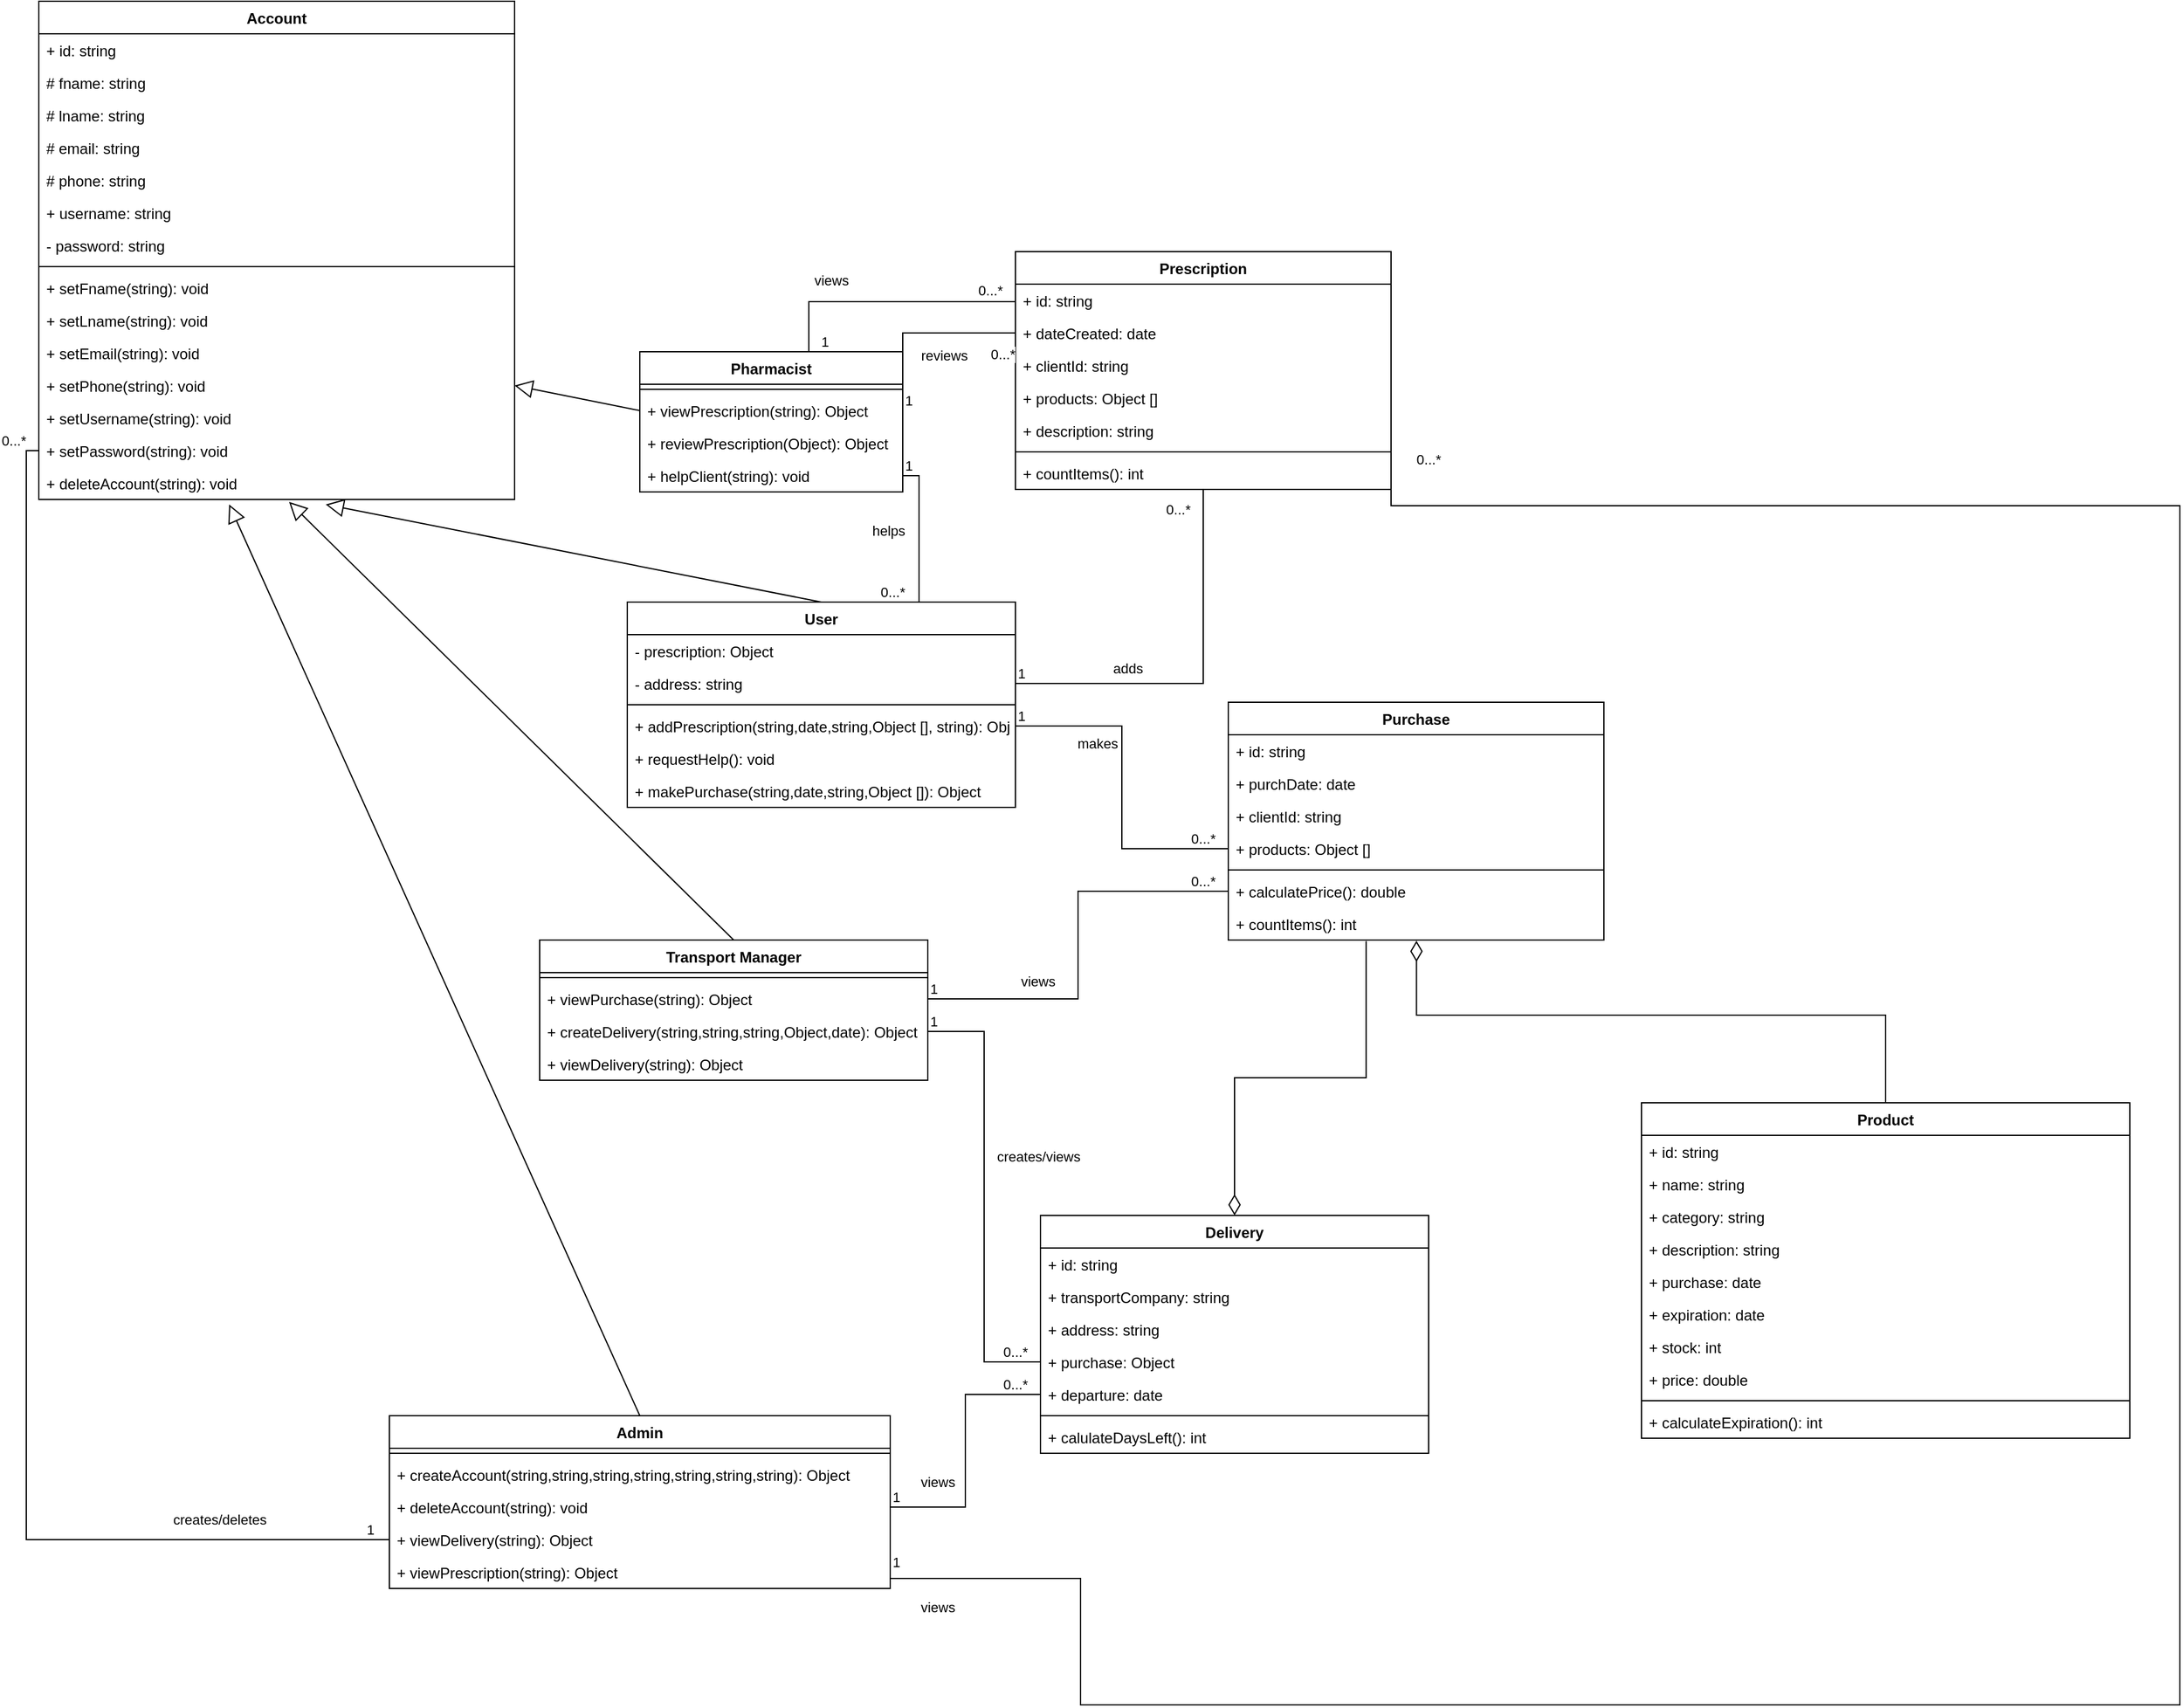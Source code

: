 <mxfile version="20.0.1" type="device"><diagram id="mi-vCUBRjk1Mm5jkeAmJ" name="Page-1"><mxGraphModel dx="2297" dy="1903" grid="1" gridSize="10" guides="1" tooltips="1" connect="1" arrows="1" fold="1" page="1" pageScale="1" pageWidth="850" pageHeight="1100" math="0" shadow="0"><root><mxCell id="0"/><mxCell id="1" parent="0"/><mxCell id="I4_qRqQ1mQIRW6A-MYFn-121" value="Account" style="swimlane;fontStyle=1;align=center;verticalAlign=top;childLayout=stackLayout;horizontal=1;startSize=26;horizontalStack=0;resizeParent=1;resizeParentMax=0;resizeLast=0;collapsible=1;marginBottom=0;" vertex="1" parent="1"><mxGeometry x="-580" y="-210" width="380" height="398" as="geometry"/></mxCell><mxCell id="I4_qRqQ1mQIRW6A-MYFn-122" value="+ id: string" style="text;strokeColor=none;fillColor=none;align=left;verticalAlign=top;spacingLeft=4;spacingRight=4;overflow=hidden;rotatable=0;points=[[0,0.5],[1,0.5]];portConstraint=eastwest;" vertex="1" parent="I4_qRqQ1mQIRW6A-MYFn-121"><mxGeometry y="26" width="380" height="26" as="geometry"/></mxCell><mxCell id="I4_qRqQ1mQIRW6A-MYFn-123" value="# fname: string" style="text;strokeColor=none;fillColor=none;align=left;verticalAlign=top;spacingLeft=4;spacingRight=4;overflow=hidden;rotatable=0;points=[[0,0.5],[1,0.5]];portConstraint=eastwest;" vertex="1" parent="I4_qRqQ1mQIRW6A-MYFn-121"><mxGeometry y="52" width="380" height="26" as="geometry"/></mxCell><mxCell id="I4_qRqQ1mQIRW6A-MYFn-124" value="# lname: string" style="text;strokeColor=none;fillColor=none;align=left;verticalAlign=top;spacingLeft=4;spacingRight=4;overflow=hidden;rotatable=0;points=[[0,0.5],[1,0.5]];portConstraint=eastwest;" vertex="1" parent="I4_qRqQ1mQIRW6A-MYFn-121"><mxGeometry y="78" width="380" height="26" as="geometry"/></mxCell><mxCell id="I4_qRqQ1mQIRW6A-MYFn-125" value="# email: string" style="text;strokeColor=none;fillColor=none;align=left;verticalAlign=top;spacingLeft=4;spacingRight=4;overflow=hidden;rotatable=0;points=[[0,0.5],[1,0.5]];portConstraint=eastwest;" vertex="1" parent="I4_qRqQ1mQIRW6A-MYFn-121"><mxGeometry y="104" width="380" height="26" as="geometry"/></mxCell><mxCell id="I4_qRqQ1mQIRW6A-MYFn-126" value="# phone: string" style="text;strokeColor=none;fillColor=none;align=left;verticalAlign=top;spacingLeft=4;spacingRight=4;overflow=hidden;rotatable=0;points=[[0,0.5],[1,0.5]];portConstraint=eastwest;" vertex="1" parent="I4_qRqQ1mQIRW6A-MYFn-121"><mxGeometry y="130" width="380" height="26" as="geometry"/></mxCell><mxCell id="I4_qRqQ1mQIRW6A-MYFn-127" value="+ username: string" style="text;strokeColor=none;fillColor=none;align=left;verticalAlign=top;spacingLeft=4;spacingRight=4;overflow=hidden;rotatable=0;points=[[0,0.5],[1,0.5]];portConstraint=eastwest;" vertex="1" parent="I4_qRqQ1mQIRW6A-MYFn-121"><mxGeometry y="156" width="380" height="26" as="geometry"/></mxCell><mxCell id="I4_qRqQ1mQIRW6A-MYFn-128" value="- password: string" style="text;strokeColor=none;fillColor=none;align=left;verticalAlign=top;spacingLeft=4;spacingRight=4;overflow=hidden;rotatable=0;points=[[0,0.5],[1,0.5]];portConstraint=eastwest;" vertex="1" parent="I4_qRqQ1mQIRW6A-MYFn-121"><mxGeometry y="182" width="380" height="26" as="geometry"/></mxCell><mxCell id="I4_qRqQ1mQIRW6A-MYFn-129" value="" style="line;strokeWidth=1;fillColor=none;align=left;verticalAlign=middle;spacingTop=-1;spacingLeft=3;spacingRight=3;rotatable=0;labelPosition=right;points=[];portConstraint=eastwest;" vertex="1" parent="I4_qRqQ1mQIRW6A-MYFn-121"><mxGeometry y="208" width="380" height="8" as="geometry"/></mxCell><mxCell id="I4_qRqQ1mQIRW6A-MYFn-130" value="+ setFname(string): void" style="text;strokeColor=none;fillColor=none;align=left;verticalAlign=top;spacingLeft=4;spacingRight=4;overflow=hidden;rotatable=0;points=[[0,0.5],[1,0.5]];portConstraint=eastwest;" vertex="1" parent="I4_qRqQ1mQIRW6A-MYFn-121"><mxGeometry y="216" width="380" height="26" as="geometry"/></mxCell><mxCell id="I4_qRqQ1mQIRW6A-MYFn-131" value="+ setLname(string): void" style="text;strokeColor=none;fillColor=none;align=left;verticalAlign=top;spacingLeft=4;spacingRight=4;overflow=hidden;rotatable=0;points=[[0,0.5],[1,0.5]];portConstraint=eastwest;" vertex="1" parent="I4_qRqQ1mQIRW6A-MYFn-121"><mxGeometry y="242" width="380" height="26" as="geometry"/></mxCell><mxCell id="I4_qRqQ1mQIRW6A-MYFn-132" value="+ setEmail(string): void" style="text;strokeColor=none;fillColor=none;align=left;verticalAlign=top;spacingLeft=4;spacingRight=4;overflow=hidden;rotatable=0;points=[[0,0.5],[1,0.5]];portConstraint=eastwest;" vertex="1" parent="I4_qRqQ1mQIRW6A-MYFn-121"><mxGeometry y="268" width="380" height="26" as="geometry"/></mxCell><mxCell id="I4_qRqQ1mQIRW6A-MYFn-133" value="+ setPhone(string): void" style="text;strokeColor=none;fillColor=none;align=left;verticalAlign=top;spacingLeft=4;spacingRight=4;overflow=hidden;rotatable=0;points=[[0,0.5],[1,0.5]];portConstraint=eastwest;" vertex="1" parent="I4_qRqQ1mQIRW6A-MYFn-121"><mxGeometry y="294" width="380" height="26" as="geometry"/></mxCell><mxCell id="I4_qRqQ1mQIRW6A-MYFn-134" value="+ setUsername(string): void" style="text;strokeColor=none;fillColor=none;align=left;verticalAlign=top;spacingLeft=4;spacingRight=4;overflow=hidden;rotatable=0;points=[[0,0.5],[1,0.5]];portConstraint=eastwest;" vertex="1" parent="I4_qRqQ1mQIRW6A-MYFn-121"><mxGeometry y="320" width="380" height="26" as="geometry"/></mxCell><mxCell id="I4_qRqQ1mQIRW6A-MYFn-135" value="+ setPassword(string): void" style="text;strokeColor=none;fillColor=none;align=left;verticalAlign=top;spacingLeft=4;spacingRight=4;overflow=hidden;rotatable=0;points=[[0,0.5],[1,0.5]];portConstraint=eastwest;" vertex="1" parent="I4_qRqQ1mQIRW6A-MYFn-121"><mxGeometry y="346" width="380" height="26" as="geometry"/></mxCell><mxCell id="I4_qRqQ1mQIRW6A-MYFn-136" value="+ deleteAccount(string): void" style="text;strokeColor=none;fillColor=none;align=left;verticalAlign=top;spacingLeft=4;spacingRight=4;overflow=hidden;rotatable=0;points=[[0,0.5],[1,0.5]];portConstraint=eastwest;" vertex="1" parent="I4_qRqQ1mQIRW6A-MYFn-121"><mxGeometry y="372" width="380" height="26" as="geometry"/></mxCell><mxCell id="I4_qRqQ1mQIRW6A-MYFn-137" value="Delivery" style="swimlane;fontStyle=1;align=center;verticalAlign=top;childLayout=stackLayout;horizontal=1;startSize=26;horizontalStack=0;resizeParent=1;resizeParentMax=0;resizeLast=0;collapsible=1;marginBottom=0;" vertex="1" parent="1"><mxGeometry x="220" y="760" width="310" height="190" as="geometry"/></mxCell><mxCell id="I4_qRqQ1mQIRW6A-MYFn-138" value="+ id: string" style="text;strokeColor=none;fillColor=none;align=left;verticalAlign=top;spacingLeft=4;spacingRight=4;overflow=hidden;rotatable=0;points=[[0,0.5],[1,0.5]];portConstraint=eastwest;" vertex="1" parent="I4_qRqQ1mQIRW6A-MYFn-137"><mxGeometry y="26" width="310" height="26" as="geometry"/></mxCell><mxCell id="I4_qRqQ1mQIRW6A-MYFn-139" value="+ transportCompany: string" style="text;strokeColor=none;fillColor=none;align=left;verticalAlign=top;spacingLeft=4;spacingRight=4;overflow=hidden;rotatable=0;points=[[0,0.5],[1,0.5]];portConstraint=eastwest;" vertex="1" parent="I4_qRqQ1mQIRW6A-MYFn-137"><mxGeometry y="52" width="310" height="26" as="geometry"/></mxCell><mxCell id="I4_qRqQ1mQIRW6A-MYFn-140" value="+ address: string" style="text;strokeColor=none;fillColor=none;align=left;verticalAlign=top;spacingLeft=4;spacingRight=4;overflow=hidden;rotatable=0;points=[[0,0.5],[1,0.5]];portConstraint=eastwest;" vertex="1" parent="I4_qRqQ1mQIRW6A-MYFn-137"><mxGeometry y="78" width="310" height="26" as="geometry"/></mxCell><mxCell id="I4_qRqQ1mQIRW6A-MYFn-141" value="+ purchase: Object" style="text;strokeColor=none;fillColor=none;align=left;verticalAlign=top;spacingLeft=4;spacingRight=4;overflow=hidden;rotatable=0;points=[[0,0.5],[1,0.5]];portConstraint=eastwest;" vertex="1" parent="I4_qRqQ1mQIRW6A-MYFn-137"><mxGeometry y="104" width="310" height="26" as="geometry"/></mxCell><mxCell id="I4_qRqQ1mQIRW6A-MYFn-142" value="+ departure: date" style="text;strokeColor=none;fillColor=none;align=left;verticalAlign=top;spacingLeft=4;spacingRight=4;overflow=hidden;rotatable=0;points=[[0,0.5],[1,0.5]];portConstraint=eastwest;" vertex="1" parent="I4_qRqQ1mQIRW6A-MYFn-137"><mxGeometry y="130" width="310" height="26" as="geometry"/></mxCell><mxCell id="I4_qRqQ1mQIRW6A-MYFn-143" value="" style="line;strokeWidth=1;fillColor=none;align=left;verticalAlign=middle;spacingTop=-1;spacingLeft=3;spacingRight=3;rotatable=0;labelPosition=right;points=[];portConstraint=eastwest;" vertex="1" parent="I4_qRqQ1mQIRW6A-MYFn-137"><mxGeometry y="156" width="310" height="8" as="geometry"/></mxCell><mxCell id="I4_qRqQ1mQIRW6A-MYFn-144" value="+ calulateDaysLeft(): int" style="text;strokeColor=none;fillColor=none;align=left;verticalAlign=top;spacingLeft=4;spacingRight=4;overflow=hidden;rotatable=0;points=[[0,0.5],[1,0.5]];portConstraint=eastwest;" vertex="1" parent="I4_qRqQ1mQIRW6A-MYFn-137"><mxGeometry y="164" width="310" height="26" as="geometry"/></mxCell><mxCell id="I4_qRqQ1mQIRW6A-MYFn-145" value="Purchase" style="swimlane;fontStyle=1;align=center;verticalAlign=top;childLayout=stackLayout;horizontal=1;startSize=26;horizontalStack=0;resizeParent=1;resizeParentMax=0;resizeLast=0;collapsible=1;marginBottom=0;" vertex="1" parent="1"><mxGeometry x="370" y="350" width="300" height="190" as="geometry"/></mxCell><mxCell id="I4_qRqQ1mQIRW6A-MYFn-146" value="+ id: string" style="text;strokeColor=none;fillColor=none;align=left;verticalAlign=top;spacingLeft=4;spacingRight=4;overflow=hidden;rotatable=0;points=[[0,0.5],[1,0.5]];portConstraint=eastwest;" vertex="1" parent="I4_qRqQ1mQIRW6A-MYFn-145"><mxGeometry y="26" width="300" height="26" as="geometry"/></mxCell><mxCell id="I4_qRqQ1mQIRW6A-MYFn-147" value="+ purchDate: date" style="text;strokeColor=none;fillColor=none;align=left;verticalAlign=top;spacingLeft=4;spacingRight=4;overflow=hidden;rotatable=0;points=[[0,0.5],[1,0.5]];portConstraint=eastwest;" vertex="1" parent="I4_qRqQ1mQIRW6A-MYFn-145"><mxGeometry y="52" width="300" height="26" as="geometry"/></mxCell><mxCell id="I4_qRqQ1mQIRW6A-MYFn-148" value="+ clientId: string" style="text;strokeColor=none;fillColor=none;align=left;verticalAlign=top;spacingLeft=4;spacingRight=4;overflow=hidden;rotatable=0;points=[[0,0.5],[1,0.5]];portConstraint=eastwest;" vertex="1" parent="I4_qRqQ1mQIRW6A-MYFn-145"><mxGeometry y="78" width="300" height="26" as="geometry"/></mxCell><mxCell id="I4_qRqQ1mQIRW6A-MYFn-149" value="+ products: Object []" style="text;strokeColor=none;fillColor=none;align=left;verticalAlign=top;spacingLeft=4;spacingRight=4;overflow=hidden;rotatable=0;points=[[0,0.5],[1,0.5]];portConstraint=eastwest;" vertex="1" parent="I4_qRqQ1mQIRW6A-MYFn-145"><mxGeometry y="104" width="300" height="26" as="geometry"/></mxCell><mxCell id="I4_qRqQ1mQIRW6A-MYFn-150" value="" style="line;strokeWidth=1;fillColor=none;align=left;verticalAlign=middle;spacingTop=-1;spacingLeft=3;spacingRight=3;rotatable=0;labelPosition=right;points=[];portConstraint=eastwest;" vertex="1" parent="I4_qRqQ1mQIRW6A-MYFn-145"><mxGeometry y="130" width="300" height="8" as="geometry"/></mxCell><mxCell id="I4_qRqQ1mQIRW6A-MYFn-151" value="+ calculatePrice(): double" style="text;strokeColor=none;fillColor=none;align=left;verticalAlign=top;spacingLeft=4;spacingRight=4;overflow=hidden;rotatable=0;points=[[0,0.5],[1,0.5]];portConstraint=eastwest;" vertex="1" parent="I4_qRqQ1mQIRW6A-MYFn-145"><mxGeometry y="138" width="300" height="26" as="geometry"/></mxCell><mxCell id="I4_qRqQ1mQIRW6A-MYFn-152" value="+ countItems(): int" style="text;strokeColor=none;fillColor=none;align=left;verticalAlign=top;spacingLeft=4;spacingRight=4;overflow=hidden;rotatable=0;points=[[0,0.5],[1,0.5]];portConstraint=eastwest;" vertex="1" parent="I4_qRqQ1mQIRW6A-MYFn-145"><mxGeometry y="164" width="300" height="26" as="geometry"/></mxCell><mxCell id="I4_qRqQ1mQIRW6A-MYFn-153" value="Product" style="swimlane;fontStyle=1;align=center;verticalAlign=top;childLayout=stackLayout;horizontal=1;startSize=26;horizontalStack=0;resizeParent=1;resizeParentMax=0;resizeLast=0;collapsible=1;marginBottom=0;" vertex="1" parent="1"><mxGeometry x="700" y="670" width="390" height="268" as="geometry"/></mxCell><mxCell id="I4_qRqQ1mQIRW6A-MYFn-154" value="+ id: string" style="text;strokeColor=none;fillColor=none;align=left;verticalAlign=top;spacingLeft=4;spacingRight=4;overflow=hidden;rotatable=0;points=[[0,0.5],[1,0.5]];portConstraint=eastwest;" vertex="1" parent="I4_qRqQ1mQIRW6A-MYFn-153"><mxGeometry y="26" width="390" height="26" as="geometry"/></mxCell><mxCell id="I4_qRqQ1mQIRW6A-MYFn-155" value="+ name: string" style="text;strokeColor=none;fillColor=none;align=left;verticalAlign=top;spacingLeft=4;spacingRight=4;overflow=hidden;rotatable=0;points=[[0,0.5],[1,0.5]];portConstraint=eastwest;" vertex="1" parent="I4_qRqQ1mQIRW6A-MYFn-153"><mxGeometry y="52" width="390" height="26" as="geometry"/></mxCell><mxCell id="I4_qRqQ1mQIRW6A-MYFn-156" value="+ category: string" style="text;strokeColor=none;fillColor=none;align=left;verticalAlign=top;spacingLeft=4;spacingRight=4;overflow=hidden;rotatable=0;points=[[0,0.5],[1,0.5]];portConstraint=eastwest;" vertex="1" parent="I4_qRqQ1mQIRW6A-MYFn-153"><mxGeometry y="78" width="390" height="26" as="geometry"/></mxCell><mxCell id="I4_qRqQ1mQIRW6A-MYFn-157" value="+ description: string" style="text;strokeColor=none;fillColor=none;align=left;verticalAlign=top;spacingLeft=4;spacingRight=4;overflow=hidden;rotatable=0;points=[[0,0.5],[1,0.5]];portConstraint=eastwest;" vertex="1" parent="I4_qRqQ1mQIRW6A-MYFn-153"><mxGeometry y="104" width="390" height="26" as="geometry"/></mxCell><mxCell id="I4_qRqQ1mQIRW6A-MYFn-158" value="+ purchase: date" style="text;strokeColor=none;fillColor=none;align=left;verticalAlign=top;spacingLeft=4;spacingRight=4;overflow=hidden;rotatable=0;points=[[0,0.5],[1,0.5]];portConstraint=eastwest;" vertex="1" parent="I4_qRqQ1mQIRW6A-MYFn-153"><mxGeometry y="130" width="390" height="26" as="geometry"/></mxCell><mxCell id="I4_qRqQ1mQIRW6A-MYFn-159" value="+ expiration: date" style="text;strokeColor=none;fillColor=none;align=left;verticalAlign=top;spacingLeft=4;spacingRight=4;overflow=hidden;rotatable=0;points=[[0,0.5],[1,0.5]];portConstraint=eastwest;" vertex="1" parent="I4_qRqQ1mQIRW6A-MYFn-153"><mxGeometry y="156" width="390" height="26" as="geometry"/></mxCell><mxCell id="I4_qRqQ1mQIRW6A-MYFn-160" value="+ stock: int" style="text;strokeColor=none;fillColor=none;align=left;verticalAlign=top;spacingLeft=4;spacingRight=4;overflow=hidden;rotatable=0;points=[[0,0.5],[1,0.5]];portConstraint=eastwest;" vertex="1" parent="I4_qRqQ1mQIRW6A-MYFn-153"><mxGeometry y="182" width="390" height="26" as="geometry"/></mxCell><mxCell id="I4_qRqQ1mQIRW6A-MYFn-161" value="+ price: double" style="text;strokeColor=none;fillColor=none;align=left;verticalAlign=top;spacingLeft=4;spacingRight=4;overflow=hidden;rotatable=0;points=[[0,0.5],[1,0.5]];portConstraint=eastwest;" vertex="1" parent="I4_qRqQ1mQIRW6A-MYFn-153"><mxGeometry y="208" width="390" height="26" as="geometry"/></mxCell><mxCell id="I4_qRqQ1mQIRW6A-MYFn-162" value="" style="line;strokeWidth=1;fillColor=none;align=left;verticalAlign=middle;spacingTop=-1;spacingLeft=3;spacingRight=3;rotatable=0;labelPosition=right;points=[];portConstraint=eastwest;" vertex="1" parent="I4_qRqQ1mQIRW6A-MYFn-153"><mxGeometry y="234" width="390" height="8" as="geometry"/></mxCell><mxCell id="I4_qRqQ1mQIRW6A-MYFn-163" value="+ calculateExpiration(): int" style="text;strokeColor=none;fillColor=none;align=left;verticalAlign=top;spacingLeft=4;spacingRight=4;overflow=hidden;rotatable=0;points=[[0,0.5],[1,0.5]];portConstraint=eastwest;" vertex="1" parent="I4_qRqQ1mQIRW6A-MYFn-153"><mxGeometry y="242" width="390" height="26" as="geometry"/></mxCell><mxCell id="I4_qRqQ1mQIRW6A-MYFn-164" value="User" style="swimlane;fontStyle=1;align=center;verticalAlign=top;childLayout=stackLayout;horizontal=1;startSize=26;horizontalStack=0;resizeParent=1;resizeParentMax=0;resizeLast=0;collapsible=1;marginBottom=0;" vertex="1" parent="1"><mxGeometry x="-110" y="270" width="310" height="164" as="geometry"/></mxCell><mxCell id="I4_qRqQ1mQIRW6A-MYFn-165" value="- prescription: Object" style="text;strokeColor=none;fillColor=none;align=left;verticalAlign=top;spacingLeft=4;spacingRight=4;overflow=hidden;rotatable=0;points=[[0,0.5],[1,0.5]];portConstraint=eastwest;" vertex="1" parent="I4_qRqQ1mQIRW6A-MYFn-164"><mxGeometry y="26" width="310" height="26" as="geometry"/></mxCell><mxCell id="I4_qRqQ1mQIRW6A-MYFn-166" value="- address: string" style="text;strokeColor=none;fillColor=none;align=left;verticalAlign=top;spacingLeft=4;spacingRight=4;overflow=hidden;rotatable=0;points=[[0,0.5],[1,0.5]];portConstraint=eastwest;" vertex="1" parent="I4_qRqQ1mQIRW6A-MYFn-164"><mxGeometry y="52" width="310" height="26" as="geometry"/></mxCell><mxCell id="I4_qRqQ1mQIRW6A-MYFn-167" value="" style="line;strokeWidth=1;fillColor=none;align=left;verticalAlign=middle;spacingTop=-1;spacingLeft=3;spacingRight=3;rotatable=0;labelPosition=right;points=[];portConstraint=eastwest;" vertex="1" parent="I4_qRqQ1mQIRW6A-MYFn-164"><mxGeometry y="78" width="310" height="8" as="geometry"/></mxCell><mxCell id="I4_qRqQ1mQIRW6A-MYFn-168" value="+ addPrescription(string,date,string,Object [], string): Object" style="text;strokeColor=none;fillColor=none;align=left;verticalAlign=top;spacingLeft=4;spacingRight=4;overflow=hidden;rotatable=0;points=[[0,0.5],[1,0.5]];portConstraint=eastwest;" vertex="1" parent="I4_qRqQ1mQIRW6A-MYFn-164"><mxGeometry y="86" width="310" height="26" as="geometry"/></mxCell><mxCell id="I4_qRqQ1mQIRW6A-MYFn-169" value="+ requestHelp(): void" style="text;strokeColor=none;fillColor=none;align=left;verticalAlign=top;spacingLeft=4;spacingRight=4;overflow=hidden;rotatable=0;points=[[0,0.5],[1,0.5]];portConstraint=eastwest;" vertex="1" parent="I4_qRqQ1mQIRW6A-MYFn-164"><mxGeometry y="112" width="310" height="26" as="geometry"/></mxCell><mxCell id="I4_qRqQ1mQIRW6A-MYFn-170" value="+ makePurchase(string,date,string,Object []): Object" style="text;strokeColor=none;fillColor=none;align=left;verticalAlign=top;spacingLeft=4;spacingRight=4;overflow=hidden;rotatable=0;points=[[0,0.5],[1,0.5]];portConstraint=eastwest;" vertex="1" parent="I4_qRqQ1mQIRW6A-MYFn-164"><mxGeometry y="138" width="310" height="26" as="geometry"/></mxCell><mxCell id="I4_qRqQ1mQIRW6A-MYFn-171" value="Pharmacist" style="swimlane;fontStyle=1;align=center;verticalAlign=top;childLayout=stackLayout;horizontal=1;startSize=26;horizontalStack=0;resizeParent=1;resizeParentMax=0;resizeLast=0;collapsible=1;marginBottom=0;" vertex="1" parent="1"><mxGeometry x="-100" y="70" width="210" height="112" as="geometry"/></mxCell><mxCell id="I4_qRqQ1mQIRW6A-MYFn-172" value="" style="line;strokeWidth=1;fillColor=none;align=left;verticalAlign=middle;spacingTop=-1;spacingLeft=3;spacingRight=3;rotatable=0;labelPosition=right;points=[];portConstraint=eastwest;" vertex="1" parent="I4_qRqQ1mQIRW6A-MYFn-171"><mxGeometry y="26" width="210" height="8" as="geometry"/></mxCell><mxCell id="I4_qRqQ1mQIRW6A-MYFn-173" value="+ viewPrescription(string): Object" style="text;strokeColor=none;fillColor=none;align=left;verticalAlign=top;spacingLeft=4;spacingRight=4;overflow=hidden;rotatable=0;points=[[0,0.5],[1,0.5]];portConstraint=eastwest;" vertex="1" parent="I4_qRqQ1mQIRW6A-MYFn-171"><mxGeometry y="34" width="210" height="26" as="geometry"/></mxCell><mxCell id="I4_qRqQ1mQIRW6A-MYFn-174" value="+ reviewPrescription(Object): Object" style="text;strokeColor=none;fillColor=none;align=left;verticalAlign=top;spacingLeft=4;spacingRight=4;overflow=hidden;rotatable=0;points=[[0,0.5],[1,0.5]];portConstraint=eastwest;" vertex="1" parent="I4_qRqQ1mQIRW6A-MYFn-171"><mxGeometry y="60" width="210" height="26" as="geometry"/></mxCell><mxCell id="I4_qRqQ1mQIRW6A-MYFn-175" value="+ helpClient(string): void" style="text;strokeColor=none;fillColor=none;align=left;verticalAlign=top;spacingLeft=4;spacingRight=4;overflow=hidden;rotatable=0;points=[[0,0.5],[1,0.5]];portConstraint=eastwest;" vertex="1" parent="I4_qRqQ1mQIRW6A-MYFn-171"><mxGeometry y="86" width="210" height="26" as="geometry"/></mxCell><mxCell id="I4_qRqQ1mQIRW6A-MYFn-176" value="Transport Manager" style="swimlane;fontStyle=1;align=center;verticalAlign=top;childLayout=stackLayout;horizontal=1;startSize=26;horizontalStack=0;resizeParent=1;resizeParentMax=0;resizeLast=0;collapsible=1;marginBottom=0;" vertex="1" parent="1"><mxGeometry x="-180" y="540" width="310" height="112" as="geometry"/></mxCell><mxCell id="I4_qRqQ1mQIRW6A-MYFn-177" value="" style="line;strokeWidth=1;fillColor=none;align=left;verticalAlign=middle;spacingTop=-1;spacingLeft=3;spacingRight=3;rotatable=0;labelPosition=right;points=[];portConstraint=eastwest;" vertex="1" parent="I4_qRqQ1mQIRW6A-MYFn-176"><mxGeometry y="26" width="310" height="8" as="geometry"/></mxCell><mxCell id="I4_qRqQ1mQIRW6A-MYFn-178" value="+ viewPurchase(string): Object" style="text;strokeColor=none;fillColor=none;align=left;verticalAlign=top;spacingLeft=4;spacingRight=4;overflow=hidden;rotatable=0;points=[[0,0.5],[1,0.5]];portConstraint=eastwest;" vertex="1" parent="I4_qRqQ1mQIRW6A-MYFn-176"><mxGeometry y="34" width="310" height="26" as="geometry"/></mxCell><mxCell id="I4_qRqQ1mQIRW6A-MYFn-179" value="+ createDelivery(string,string,string,Object,date): Object" style="text;strokeColor=none;fillColor=none;align=left;verticalAlign=top;spacingLeft=4;spacingRight=4;overflow=hidden;rotatable=0;points=[[0,0.5],[1,0.5]];portConstraint=eastwest;" vertex="1" parent="I4_qRqQ1mQIRW6A-MYFn-176"><mxGeometry y="60" width="310" height="26" as="geometry"/></mxCell><mxCell id="I4_qRqQ1mQIRW6A-MYFn-180" value="+ viewDelivery(string): Object" style="text;strokeColor=none;fillColor=none;align=left;verticalAlign=top;spacingLeft=4;spacingRight=4;overflow=hidden;rotatable=0;points=[[0,0.5],[1,0.5]];portConstraint=eastwest;" vertex="1" parent="I4_qRqQ1mQIRW6A-MYFn-176"><mxGeometry y="86" width="310" height="26" as="geometry"/></mxCell><mxCell id="I4_qRqQ1mQIRW6A-MYFn-181" value="Admin" style="swimlane;fontStyle=1;align=center;verticalAlign=top;childLayout=stackLayout;horizontal=1;startSize=26;horizontalStack=0;resizeParent=1;resizeParentMax=0;resizeLast=0;collapsible=1;marginBottom=0;" vertex="1" parent="1"><mxGeometry x="-300" y="920" width="400" height="138" as="geometry"/></mxCell><mxCell id="I4_qRqQ1mQIRW6A-MYFn-182" value="" style="line;strokeWidth=1;fillColor=none;align=left;verticalAlign=middle;spacingTop=-1;spacingLeft=3;spacingRight=3;rotatable=0;labelPosition=right;points=[];portConstraint=eastwest;" vertex="1" parent="I4_qRqQ1mQIRW6A-MYFn-181"><mxGeometry y="26" width="400" height="8" as="geometry"/></mxCell><mxCell id="I4_qRqQ1mQIRW6A-MYFn-183" value="+ createAccount(string,string,string,string,string,string,string): Object" style="text;strokeColor=none;fillColor=none;align=left;verticalAlign=top;spacingLeft=4;spacingRight=4;overflow=hidden;rotatable=0;points=[[0,0.5],[1,0.5]];portConstraint=eastwest;" vertex="1" parent="I4_qRqQ1mQIRW6A-MYFn-181"><mxGeometry y="34" width="400" height="26" as="geometry"/></mxCell><mxCell id="I4_qRqQ1mQIRW6A-MYFn-184" value="+ deleteAccount(string): void" style="text;strokeColor=none;fillColor=none;align=left;verticalAlign=top;spacingLeft=4;spacingRight=4;overflow=hidden;rotatable=0;points=[[0,0.5],[1,0.5]];portConstraint=eastwest;" vertex="1" parent="I4_qRqQ1mQIRW6A-MYFn-181"><mxGeometry y="60" width="400" height="26" as="geometry"/></mxCell><mxCell id="I4_qRqQ1mQIRW6A-MYFn-185" value="+ viewDelivery(string): Object" style="text;strokeColor=none;fillColor=none;align=left;verticalAlign=top;spacingLeft=4;spacingRight=4;overflow=hidden;rotatable=0;points=[[0,0.5],[1,0.5]];portConstraint=eastwest;" vertex="1" parent="I4_qRqQ1mQIRW6A-MYFn-181"><mxGeometry y="86" width="400" height="26" as="geometry"/></mxCell><mxCell id="I4_qRqQ1mQIRW6A-MYFn-186" value="+ viewPrescription(string): Object" style="text;strokeColor=none;fillColor=none;align=left;verticalAlign=top;spacingLeft=4;spacingRight=4;overflow=hidden;rotatable=0;points=[[0,0.5],[1,0.5]];portConstraint=eastwest;" vertex="1" parent="I4_qRqQ1mQIRW6A-MYFn-181"><mxGeometry y="112" width="400" height="26" as="geometry"/></mxCell><mxCell id="I4_qRqQ1mQIRW6A-MYFn-187" value="" style="endArrow=block;endFill=0;endSize=12;html=1;rounded=0;exitX=0;exitY=0.5;exitDx=0;exitDy=0;entryX=1;entryY=0.5;entryDx=0;entryDy=0;" edge="1" parent="1" source="I4_qRqQ1mQIRW6A-MYFn-173" target="I4_qRqQ1mQIRW6A-MYFn-133"><mxGeometry width="160" relative="1" as="geometry"><mxPoint x="-562.5" y="150" as="sourcePoint"/><mxPoint x="-290" y="220" as="targetPoint"/></mxGeometry></mxCell><mxCell id="I4_qRqQ1mQIRW6A-MYFn-188" value="" style="endArrow=block;endFill=0;endSize=12;html=1;rounded=0;exitX=0.5;exitY=0;exitDx=0;exitDy=0;entryX=0.4;entryY=1.154;entryDx=0;entryDy=0;entryPerimeter=0;" edge="1" parent="1" source="I4_qRqQ1mQIRW6A-MYFn-181" target="I4_qRqQ1mQIRW6A-MYFn-136"><mxGeometry width="160" relative="1" as="geometry"><mxPoint x="-590" y="270" as="sourcePoint"/><mxPoint x="-430.06" y="199.17" as="targetPoint"/></mxGeometry></mxCell><mxCell id="I4_qRqQ1mQIRW6A-MYFn-189" value="" style="endArrow=block;endFill=0;endSize=12;html=1;rounded=0;exitX=0.5;exitY=0;exitDx=0;exitDy=0;entryX=0.603;entryY=1.154;entryDx=0;entryDy=0;entryPerimeter=0;" edge="1" parent="1" source="I4_qRqQ1mQIRW6A-MYFn-164" target="I4_qRqQ1mQIRW6A-MYFn-136"><mxGeometry width="160" relative="1" as="geometry"><mxPoint x="-580" y="280" as="sourcePoint"/><mxPoint x="-420.06" y="209.17" as="targetPoint"/></mxGeometry></mxCell><mxCell id="I4_qRqQ1mQIRW6A-MYFn-190" value="" style="endArrow=block;endFill=0;endSize=12;html=1;rounded=0;exitX=0.5;exitY=0;exitDx=0;exitDy=0;entryX=0.526;entryY=1.077;entryDx=0;entryDy=0;entryPerimeter=0;" edge="1" parent="1" source="I4_qRqQ1mQIRW6A-MYFn-176" target="I4_qRqQ1mQIRW6A-MYFn-136"><mxGeometry width="160" relative="1" as="geometry"><mxPoint x="5" y="280" as="sourcePoint"/><mxPoint x="-340.86" y="202.004" as="targetPoint"/></mxGeometry></mxCell><mxCell id="I4_qRqQ1mQIRW6A-MYFn-191" value="" style="endArrow=none;html=1;endSize=12;startArrow=diamondThin;startSize=14;startFill=0;edgeStyle=orthogonalEdgeStyle;align=left;verticalAlign=bottom;rounded=0;exitX=0.501;exitY=1.018;exitDx=0;exitDy=0;entryX=0.5;entryY=0;entryDx=0;entryDy=0;endFill=0;exitPerimeter=0;" edge="1" parent="1" source="I4_qRqQ1mQIRW6A-MYFn-152" target="I4_qRqQ1mQIRW6A-MYFn-153"><mxGeometry x="-1" y="3" relative="1" as="geometry"><mxPoint x="510" y="480" as="sourcePoint"/><mxPoint x="150" y="570" as="targetPoint"/><Array as="points"><mxPoint x="520" y="600"/><mxPoint x="895" y="600"/></Array></mxGeometry></mxCell><mxCell id="I4_qRqQ1mQIRW6A-MYFn-192" value="" style="endArrow=none;html=1;endSize=12;startArrow=diamondThin;startSize=14;startFill=0;edgeStyle=orthogonalEdgeStyle;align=left;verticalAlign=bottom;rounded=0;exitX=0.5;exitY=0;exitDx=0;exitDy=0;entryX=0.367;entryY=1.035;entryDx=0;entryDy=0;entryPerimeter=0;endFill=0;" edge="1" parent="1" source="I4_qRqQ1mQIRW6A-MYFn-137" target="I4_qRqQ1mQIRW6A-MYFn-152"><mxGeometry x="-0.938" y="-5" relative="1" as="geometry"><mxPoint x="400" y="720" as="sourcePoint"/><mxPoint x="560" y="720" as="targetPoint"/><mxPoint as="offset"/></mxGeometry></mxCell><mxCell id="I4_qRqQ1mQIRW6A-MYFn-193" value="" style="endArrow=none;html=1;edgeStyle=orthogonalEdgeStyle;rounded=0;exitX=1;exitY=0.5;exitDx=0;exitDy=0;entryX=0;entryY=0.5;entryDx=0;entryDy=0;" edge="1" parent="1" source="I4_qRqQ1mQIRW6A-MYFn-179" target="I4_qRqQ1mQIRW6A-MYFn-141"><mxGeometry relative="1" as="geometry"><mxPoint x="170" y="690" as="sourcePoint"/><mxPoint x="330" y="690" as="targetPoint"/></mxGeometry></mxCell><mxCell id="I4_qRqQ1mQIRW6A-MYFn-194" value="1" style="edgeLabel;resizable=0;html=1;align=left;verticalAlign=bottom;" connectable="0" vertex="1" parent="I4_qRqQ1mQIRW6A-MYFn-193"><mxGeometry x="-1" relative="1" as="geometry"/></mxCell><mxCell id="I4_qRqQ1mQIRW6A-MYFn-195" value="0...*" style="edgeLabel;resizable=0;html=1;align=right;verticalAlign=bottom;" connectable="0" vertex="1" parent="I4_qRqQ1mQIRW6A-MYFn-193"><mxGeometry x="1" relative="1" as="geometry"><mxPoint x="-10" as="offset"/></mxGeometry></mxCell><mxCell id="I4_qRqQ1mQIRW6A-MYFn-196" value="creates/views" style="edgeLabel;resizable=0;html=1;align=right;verticalAlign=bottom;" connectable="0" vertex="1" parent="1"><mxGeometry x="230.002" y="710.0" as="geometry"><mxPoint x="22" y="11" as="offset"/></mxGeometry></mxCell><mxCell id="I4_qRqQ1mQIRW6A-MYFn-197" value="" style="endArrow=none;html=1;edgeStyle=orthogonalEdgeStyle;rounded=0;exitX=1;exitY=0.5;exitDx=0;exitDy=0;entryX=0;entryY=0.5;entryDx=0;entryDy=0;" edge="1" parent="1" source="I4_qRqQ1mQIRW6A-MYFn-168" target="I4_qRqQ1mQIRW6A-MYFn-149"><mxGeometry relative="1" as="geometry"><mxPoint x="230" y="370.0" as="sourcePoint"/><mxPoint x="320" y="634" as="targetPoint"/></mxGeometry></mxCell><mxCell id="I4_qRqQ1mQIRW6A-MYFn-198" value="1" style="edgeLabel;resizable=0;html=1;align=left;verticalAlign=bottom;" connectable="0" vertex="1" parent="I4_qRqQ1mQIRW6A-MYFn-197"><mxGeometry x="-1" relative="1" as="geometry"/></mxCell><mxCell id="I4_qRqQ1mQIRW6A-MYFn-199" value="0...*" style="edgeLabel;resizable=0;html=1;align=right;verticalAlign=bottom;" connectable="0" vertex="1" parent="I4_qRqQ1mQIRW6A-MYFn-197"><mxGeometry x="1" relative="1" as="geometry"><mxPoint x="-10" as="offset"/></mxGeometry></mxCell><mxCell id="I4_qRqQ1mQIRW6A-MYFn-200" value="makes" style="edgeLabel;resizable=0;html=1;align=right;verticalAlign=bottom;" connectable="0" vertex="1" parent="1"><mxGeometry x="260.002" y="380.0" as="geometry"><mxPoint x="22" y="11" as="offset"/></mxGeometry></mxCell><mxCell id="I4_qRqQ1mQIRW6A-MYFn-201" value="" style="endArrow=none;html=1;edgeStyle=orthogonalEdgeStyle;rounded=0;exitX=1;exitY=0.5;exitDx=0;exitDy=0;entryX=0;entryY=0.5;entryDx=0;entryDy=0;" edge="1" parent="1" source="I4_qRqQ1mQIRW6A-MYFn-184" target="I4_qRqQ1mQIRW6A-MYFn-142"><mxGeometry relative="1" as="geometry"><mxPoint x="-30" y="840" as="sourcePoint"/><mxPoint x="60.0" y="1104" as="targetPoint"/></mxGeometry></mxCell><mxCell id="I4_qRqQ1mQIRW6A-MYFn-202" value="1" style="edgeLabel;resizable=0;html=1;align=left;verticalAlign=bottom;" connectable="0" vertex="1" parent="I4_qRqQ1mQIRW6A-MYFn-201"><mxGeometry x="-1" relative="1" as="geometry"/></mxCell><mxCell id="I4_qRqQ1mQIRW6A-MYFn-203" value="0...*" style="edgeLabel;resizable=0;html=1;align=right;verticalAlign=bottom;" connectable="0" vertex="1" parent="I4_qRqQ1mQIRW6A-MYFn-201"><mxGeometry x="1" relative="1" as="geometry"><mxPoint x="-10" as="offset"/></mxGeometry></mxCell><mxCell id="I4_qRqQ1mQIRW6A-MYFn-204" value="views" style="edgeLabel;resizable=0;html=1;align=right;verticalAlign=bottom;" connectable="0" vertex="1" parent="1"><mxGeometry x="210.002" y="570.0" as="geometry"><mxPoint x="22" y="11" as="offset"/></mxGeometry></mxCell><mxCell id="I4_qRqQ1mQIRW6A-MYFn-205" value="" style="endArrow=none;html=1;edgeStyle=orthogonalEdgeStyle;rounded=0;exitX=1;exitY=0.5;exitDx=0;exitDy=0;entryX=0;entryY=0.5;entryDx=0;entryDy=0;" edge="1" parent="1" source="I4_qRqQ1mQIRW6A-MYFn-178" target="I4_qRqQ1mQIRW6A-MYFn-151"><mxGeometry relative="1" as="geometry"><mxPoint x="2.274e-13" y="753" as="sourcePoint"/><mxPoint x="230.0" y="913" as="targetPoint"/></mxGeometry></mxCell><mxCell id="I4_qRqQ1mQIRW6A-MYFn-206" value="1" style="edgeLabel;resizable=0;html=1;align=left;verticalAlign=bottom;" connectable="0" vertex="1" parent="I4_qRqQ1mQIRW6A-MYFn-205"><mxGeometry x="-1" relative="1" as="geometry"/></mxCell><mxCell id="I4_qRqQ1mQIRW6A-MYFn-207" value="0...*" style="edgeLabel;resizable=0;html=1;align=right;verticalAlign=bottom;" connectable="0" vertex="1" parent="I4_qRqQ1mQIRW6A-MYFn-205"><mxGeometry x="1" relative="1" as="geometry"><mxPoint x="-10" as="offset"/></mxGeometry></mxCell><mxCell id="I4_qRqQ1mQIRW6A-MYFn-208" value="Prescription" style="swimlane;fontStyle=1;align=center;verticalAlign=top;childLayout=stackLayout;horizontal=1;startSize=26;horizontalStack=0;resizeParent=1;resizeParentMax=0;resizeLast=0;collapsible=1;marginBottom=0;" vertex="1" parent="1"><mxGeometry x="200" y="-10" width="300" height="190" as="geometry"/></mxCell><mxCell id="I4_qRqQ1mQIRW6A-MYFn-209" value="+ id: string" style="text;strokeColor=none;fillColor=none;align=left;verticalAlign=top;spacingLeft=4;spacingRight=4;overflow=hidden;rotatable=0;points=[[0,0.5],[1,0.5]];portConstraint=eastwest;" vertex="1" parent="I4_qRqQ1mQIRW6A-MYFn-208"><mxGeometry y="26" width="300" height="26" as="geometry"/></mxCell><mxCell id="I4_qRqQ1mQIRW6A-MYFn-210" value="+ dateCreated: date" style="text;strokeColor=none;fillColor=none;align=left;verticalAlign=top;spacingLeft=4;spacingRight=4;overflow=hidden;rotatable=0;points=[[0,0.5],[1,0.5]];portConstraint=eastwest;" vertex="1" parent="I4_qRqQ1mQIRW6A-MYFn-208"><mxGeometry y="52" width="300" height="26" as="geometry"/></mxCell><mxCell id="I4_qRqQ1mQIRW6A-MYFn-211" value="+ clientId: string" style="text;strokeColor=none;fillColor=none;align=left;verticalAlign=top;spacingLeft=4;spacingRight=4;overflow=hidden;rotatable=0;points=[[0,0.5],[1,0.5]];portConstraint=eastwest;" vertex="1" parent="I4_qRqQ1mQIRW6A-MYFn-208"><mxGeometry y="78" width="300" height="26" as="geometry"/></mxCell><mxCell id="I4_qRqQ1mQIRW6A-MYFn-212" value="+ products: Object []" style="text;strokeColor=none;fillColor=none;align=left;verticalAlign=top;spacingLeft=4;spacingRight=4;overflow=hidden;rotatable=0;points=[[0,0.5],[1,0.5]];portConstraint=eastwest;" vertex="1" parent="I4_qRqQ1mQIRW6A-MYFn-208"><mxGeometry y="104" width="300" height="26" as="geometry"/></mxCell><mxCell id="I4_qRqQ1mQIRW6A-MYFn-213" value="+ description: string" style="text;strokeColor=none;fillColor=none;align=left;verticalAlign=top;spacingLeft=4;spacingRight=4;overflow=hidden;rotatable=0;points=[[0,0.5],[1,0.5]];portConstraint=eastwest;" vertex="1" parent="I4_qRqQ1mQIRW6A-MYFn-208"><mxGeometry y="130" width="300" height="26" as="geometry"/></mxCell><mxCell id="I4_qRqQ1mQIRW6A-MYFn-214" value="" style="line;strokeWidth=1;fillColor=none;align=left;verticalAlign=middle;spacingTop=-1;spacingLeft=3;spacingRight=3;rotatable=0;labelPosition=right;points=[];portConstraint=eastwest;" vertex="1" parent="I4_qRqQ1mQIRW6A-MYFn-208"><mxGeometry y="156" width="300" height="8" as="geometry"/></mxCell><mxCell id="I4_qRqQ1mQIRW6A-MYFn-215" value="+ countItems(): int" style="text;strokeColor=none;fillColor=none;align=left;verticalAlign=top;spacingLeft=4;spacingRight=4;overflow=hidden;rotatable=0;points=[[0,0.5],[1,0.5]];portConstraint=eastwest;" vertex="1" parent="I4_qRqQ1mQIRW6A-MYFn-208"><mxGeometry y="164" width="300" height="26" as="geometry"/></mxCell><mxCell id="I4_qRqQ1mQIRW6A-MYFn-216" value="" style="endArrow=none;html=1;edgeStyle=orthogonalEdgeStyle;rounded=0;exitX=1;exitY=0.5;exitDx=0;exitDy=0;entryX=0.5;entryY=1;entryDx=0;entryDy=0;" edge="1" parent="1" source="I4_qRqQ1mQIRW6A-MYFn-166" target="I4_qRqQ1mQIRW6A-MYFn-208"><mxGeometry relative="1" as="geometry"><mxPoint x="210" y="379.0" as="sourcePoint"/><mxPoint x="260" y="230" as="targetPoint"/></mxGeometry></mxCell><mxCell id="I4_qRqQ1mQIRW6A-MYFn-217" value="1" style="edgeLabel;resizable=0;html=1;align=left;verticalAlign=bottom;" connectable="0" vertex="1" parent="I4_qRqQ1mQIRW6A-MYFn-216"><mxGeometry x="-1" relative="1" as="geometry"/></mxCell><mxCell id="I4_qRqQ1mQIRW6A-MYFn-218" value="0...*" style="edgeLabel;resizable=0;html=1;align=right;verticalAlign=bottom;" connectable="0" vertex="1" parent="I4_qRqQ1mQIRW6A-MYFn-216"><mxGeometry x="1" relative="1" as="geometry"><mxPoint x="-10" y="24" as="offset"/></mxGeometry></mxCell><mxCell id="I4_qRqQ1mQIRW6A-MYFn-219" value="adds" style="edgeLabel;resizable=0;html=1;align=right;verticalAlign=bottom;" connectable="0" vertex="1" parent="1"><mxGeometry x="280.002" y="320.0" as="geometry"><mxPoint x="22" y="11" as="offset"/></mxGeometry></mxCell><mxCell id="I4_qRqQ1mQIRW6A-MYFn-220" value="" style="endArrow=none;html=1;edgeStyle=orthogonalEdgeStyle;rounded=0;exitX=0.75;exitY=0;exitDx=0;exitDy=0;entryX=0;entryY=0.5;entryDx=0;entryDy=0;" edge="1" parent="1" source="I4_qRqQ1mQIRW6A-MYFn-171" target="I4_qRqQ1mQIRW6A-MYFn-209"><mxGeometry relative="1" as="geometry"><mxPoint x="-50" y="16.0" as="sourcePoint"/><mxPoint x="190" y="-70" as="targetPoint"/><Array as="points"><mxPoint x="35" y="30"/><mxPoint x="200" y="30"/></Array></mxGeometry></mxCell><mxCell id="I4_qRqQ1mQIRW6A-MYFn-221" value="1" style="edgeLabel;resizable=0;html=1;align=left;verticalAlign=bottom;" connectable="0" vertex="1" parent="I4_qRqQ1mQIRW6A-MYFn-220"><mxGeometry x="-1" relative="1" as="geometry"><mxPoint x="-15" as="offset"/></mxGeometry></mxCell><mxCell id="I4_qRqQ1mQIRW6A-MYFn-222" value="0...*" style="edgeLabel;resizable=0;html=1;align=right;verticalAlign=bottom;" connectable="0" vertex="1" parent="I4_qRqQ1mQIRW6A-MYFn-220"><mxGeometry x="1" relative="1" as="geometry"><mxPoint x="-10" as="offset"/></mxGeometry></mxCell><mxCell id="I4_qRqQ1mQIRW6A-MYFn-223" value="reviews" style="edgeLabel;resizable=0;html=1;align=right;verticalAlign=bottom;" connectable="0" vertex="1" parent="1"><mxGeometry x="140.002" y="70.0" as="geometry"><mxPoint x="22" y="11" as="offset"/></mxGeometry></mxCell><mxCell id="I4_qRqQ1mQIRW6A-MYFn-224" value="" style="endArrow=none;html=1;edgeStyle=orthogonalEdgeStyle;rounded=0;exitX=1;exitY=0.5;exitDx=0;exitDy=0;entryX=0;entryY=0.5;entryDx=0;entryDy=0;" edge="1" parent="1" source="I4_qRqQ1mQIRW6A-MYFn-173" target="I4_qRqQ1mQIRW6A-MYFn-210"><mxGeometry relative="1" as="geometry"><mxPoint x="90.0" y="206" as="sourcePoint"/><mxPoint x="210" y="137.0" as="targetPoint"/><Array as="points"><mxPoint x="110" y="117"/><mxPoint x="110" y="55"/></Array></mxGeometry></mxCell><mxCell id="I4_qRqQ1mQIRW6A-MYFn-225" value="1" style="edgeLabel;resizable=0;html=1;align=left;verticalAlign=bottom;" connectable="0" vertex="1" parent="I4_qRqQ1mQIRW6A-MYFn-224"><mxGeometry x="-1" relative="1" as="geometry"/></mxCell><mxCell id="I4_qRqQ1mQIRW6A-MYFn-226" value="0...*" style="edgeLabel;resizable=0;html=1;align=right;verticalAlign=bottom;" connectable="0" vertex="1" parent="I4_qRqQ1mQIRW6A-MYFn-224"><mxGeometry x="1" relative="1" as="geometry"><mxPoint y="25" as="offset"/></mxGeometry></mxCell><mxCell id="I4_qRqQ1mQIRW6A-MYFn-227" value="views" style="edgeLabel;resizable=0;html=1;align=right;verticalAlign=bottom;" connectable="0" vertex="1" parent="1"><mxGeometry x="45.002" y="10.0" as="geometry"><mxPoint x="22" y="11" as="offset"/></mxGeometry></mxCell><mxCell id="I4_qRqQ1mQIRW6A-MYFn-228" value="" style="endArrow=none;html=1;edgeStyle=orthogonalEdgeStyle;rounded=0;exitX=1;exitY=0.5;exitDx=0;exitDy=0;entryX=0.75;entryY=0;entryDx=0;entryDy=0;" edge="1" parent="1" source="I4_qRqQ1mQIRW6A-MYFn-175" target="I4_qRqQ1mQIRW6A-MYFn-164"><mxGeometry relative="1" as="geometry"><mxPoint x="45.0" y="80" as="sourcePoint"/><mxPoint x="210" y="39.0" as="targetPoint"/><Array as="points"><mxPoint x="123" y="169"/><mxPoint x="123" y="270"/></Array></mxGeometry></mxCell><mxCell id="I4_qRqQ1mQIRW6A-MYFn-229" value="1" style="edgeLabel;resizable=0;html=1;align=left;verticalAlign=bottom;" connectable="0" vertex="1" parent="I4_qRqQ1mQIRW6A-MYFn-228"><mxGeometry x="-1" relative="1" as="geometry"/></mxCell><mxCell id="I4_qRqQ1mQIRW6A-MYFn-230" value="0...*" style="edgeLabel;resizable=0;html=1;align=right;verticalAlign=bottom;" connectable="0" vertex="1" parent="I4_qRqQ1mQIRW6A-MYFn-228"><mxGeometry x="1" relative="1" as="geometry"><mxPoint x="-10" as="offset"/></mxGeometry></mxCell><mxCell id="I4_qRqQ1mQIRW6A-MYFn-231" value="helps" style="edgeLabel;resizable=0;html=1;align=right;verticalAlign=bottom;" connectable="0" vertex="1" parent="1"><mxGeometry x="90.002" y="210.0" as="geometry"><mxPoint x="22" y="11" as="offset"/></mxGeometry></mxCell><mxCell id="I4_qRqQ1mQIRW6A-MYFn-232" value="" style="endArrow=none;html=1;edgeStyle=orthogonalEdgeStyle;rounded=0;exitX=1;exitY=0.5;exitDx=0;exitDy=0;entryX=1;entryY=0.5;entryDx=0;entryDy=0;" edge="1" parent="1" source="I4_qRqQ1mQIRW6A-MYFn-186" target="I4_qRqQ1mQIRW6A-MYFn-215"><mxGeometry relative="1" as="geometry"><mxPoint x="208.5" y="1050" as="sourcePoint"/><mxPoint x="570" y="90" as="targetPoint"/><Array as="points"><mxPoint x="100" y="1050"/><mxPoint x="252" y="1050"/><mxPoint x="252" y="1151"/><mxPoint x="1130" y="1151"/><mxPoint x="1130" y="193"/></Array></mxGeometry></mxCell><mxCell id="I4_qRqQ1mQIRW6A-MYFn-233" value="1" style="edgeLabel;resizable=0;html=1;align=left;verticalAlign=bottom;" connectable="0" vertex="1" parent="I4_qRqQ1mQIRW6A-MYFn-232"><mxGeometry x="-1" relative="1" as="geometry"/></mxCell><mxCell id="I4_qRqQ1mQIRW6A-MYFn-234" value="0...*" style="edgeLabel;resizable=0;html=1;align=right;verticalAlign=bottom;" connectable="0" vertex="1" parent="I4_qRqQ1mQIRW6A-MYFn-232"><mxGeometry x="1" relative="1" as="geometry"><mxPoint x="40" y="-3" as="offset"/></mxGeometry></mxCell><mxCell id="I4_qRqQ1mQIRW6A-MYFn-235" value="views" style="edgeLabel;resizable=0;html=1;align=right;verticalAlign=bottom;" connectable="0" vertex="1" parent="1"><mxGeometry x="130.002" y="1070.0" as="geometry"><mxPoint x="22" y="11" as="offset"/></mxGeometry></mxCell><mxCell id="I4_qRqQ1mQIRW6A-MYFn-236" value="views" style="edgeLabel;resizable=0;html=1;align=right;verticalAlign=bottom;" connectable="0" vertex="1" parent="1"><mxGeometry x="130.002" y="970.0" as="geometry"><mxPoint x="22" y="11" as="offset"/></mxGeometry></mxCell><mxCell id="I4_qRqQ1mQIRW6A-MYFn-237" value="" style="endArrow=none;html=1;edgeStyle=orthogonalEdgeStyle;rounded=0;exitX=0;exitY=0.5;exitDx=0;exitDy=0;entryX=0;entryY=0.5;entryDx=0;entryDy=0;" edge="1" parent="1" source="I4_qRqQ1mQIRW6A-MYFn-185" target="I4_qRqQ1mQIRW6A-MYFn-135"><mxGeometry relative="1" as="geometry"><mxPoint x="-460" y="950" as="sourcePoint"/><mxPoint x="-370" y="740" as="targetPoint"/></mxGeometry></mxCell><mxCell id="I4_qRqQ1mQIRW6A-MYFn-238" value="1" style="edgeLabel;resizable=0;html=1;align=left;verticalAlign=bottom;" connectable="0" vertex="1" parent="I4_qRqQ1mQIRW6A-MYFn-237"><mxGeometry x="-1" relative="1" as="geometry"><mxPoint x="-20" as="offset"/></mxGeometry></mxCell><mxCell id="I4_qRqQ1mQIRW6A-MYFn-239" value="0...*" style="edgeLabel;resizable=0;html=1;align=right;verticalAlign=bottom;" connectable="0" vertex="1" parent="I4_qRqQ1mQIRW6A-MYFn-237"><mxGeometry x="1" relative="1" as="geometry"><mxPoint x="-10" as="offset"/></mxGeometry></mxCell><mxCell id="I4_qRqQ1mQIRW6A-MYFn-240" value="creates/deletes" style="edgeLabel;resizable=0;html=1;align=right;verticalAlign=bottom;" connectable="0" vertex="1" parent="1"><mxGeometry x="-419.998" y="1000.0" as="geometry"><mxPoint x="22" y="11" as="offset"/></mxGeometry></mxCell></root></mxGraphModel></diagram></mxfile>